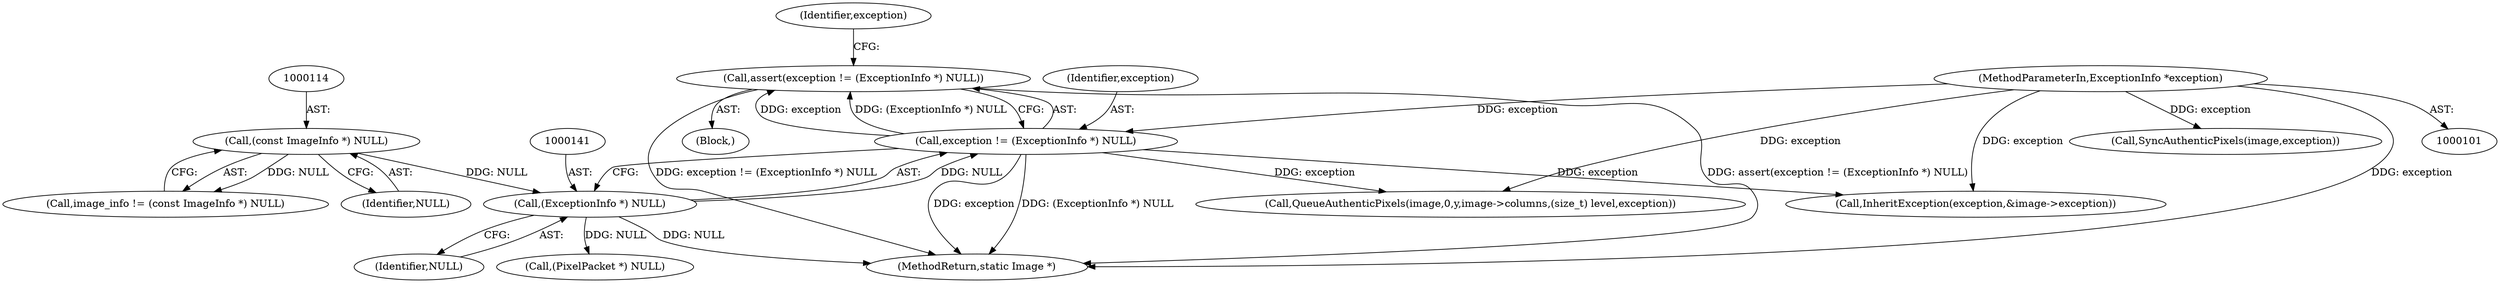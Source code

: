 digraph "0_ImageMagick_f6e9d0d9955e85bdd7540b251cd50d598dacc5e6_22@API" {
"1000137" [label="(Call,assert(exception != (ExceptionInfo *) NULL))"];
"1000138" [label="(Call,exception != (ExceptionInfo *) NULL)"];
"1000103" [label="(MethodParameterIn,ExceptionInfo *exception)"];
"1000140" [label="(Call,(ExceptionInfo *) NULL)"];
"1000113" [label="(Call,(const ImageInfo *) NULL)"];
"1000104" [label="(Block,)"];
"1000268" [label="(Call,(PixelPacket *) NULL)"];
"1000142" [label="(Identifier,NULL)"];
"1000138" [label="(Call,exception != (ExceptionInfo *) NULL)"];
"1000217" [label="(Call,InheritException(exception,&image->exception))"];
"1000350" [label="(Call,SyncAuthenticPixels(image,exception))"];
"1000139" [label="(Identifier,exception)"];
"1000111" [label="(Call,image_info != (const ImageInfo *) NULL)"];
"1000113" [label="(Call,(const ImageInfo *) NULL)"];
"1000360" [label="(MethodReturn,static Image *)"];
"1000137" [label="(Call,assert(exception != (ExceptionInfo *) NULL))"];
"1000254" [label="(Call,QueueAuthenticPixels(image,0,y,image->columns,(size_t) level,exception))"];
"1000146" [label="(Identifier,exception)"];
"1000140" [label="(Call,(ExceptionInfo *) NULL)"];
"1000103" [label="(MethodParameterIn,ExceptionInfo *exception)"];
"1000115" [label="(Identifier,NULL)"];
"1000137" -> "1000104"  [label="AST: "];
"1000137" -> "1000138"  [label="CFG: "];
"1000138" -> "1000137"  [label="AST: "];
"1000146" -> "1000137"  [label="CFG: "];
"1000137" -> "1000360"  [label="DDG: exception != (ExceptionInfo *) NULL"];
"1000137" -> "1000360"  [label="DDG: assert(exception != (ExceptionInfo *) NULL)"];
"1000138" -> "1000137"  [label="DDG: exception"];
"1000138" -> "1000137"  [label="DDG: (ExceptionInfo *) NULL"];
"1000138" -> "1000140"  [label="CFG: "];
"1000139" -> "1000138"  [label="AST: "];
"1000140" -> "1000138"  [label="AST: "];
"1000138" -> "1000360"  [label="DDG: exception"];
"1000138" -> "1000360"  [label="DDG: (ExceptionInfo *) NULL"];
"1000103" -> "1000138"  [label="DDG: exception"];
"1000140" -> "1000138"  [label="DDG: NULL"];
"1000138" -> "1000217"  [label="DDG: exception"];
"1000138" -> "1000254"  [label="DDG: exception"];
"1000103" -> "1000101"  [label="AST: "];
"1000103" -> "1000360"  [label="DDG: exception"];
"1000103" -> "1000217"  [label="DDG: exception"];
"1000103" -> "1000254"  [label="DDG: exception"];
"1000103" -> "1000350"  [label="DDG: exception"];
"1000140" -> "1000142"  [label="CFG: "];
"1000141" -> "1000140"  [label="AST: "];
"1000142" -> "1000140"  [label="AST: "];
"1000140" -> "1000360"  [label="DDG: NULL"];
"1000113" -> "1000140"  [label="DDG: NULL"];
"1000140" -> "1000268"  [label="DDG: NULL"];
"1000113" -> "1000111"  [label="AST: "];
"1000113" -> "1000115"  [label="CFG: "];
"1000114" -> "1000113"  [label="AST: "];
"1000115" -> "1000113"  [label="AST: "];
"1000111" -> "1000113"  [label="CFG: "];
"1000113" -> "1000111"  [label="DDG: NULL"];
}
